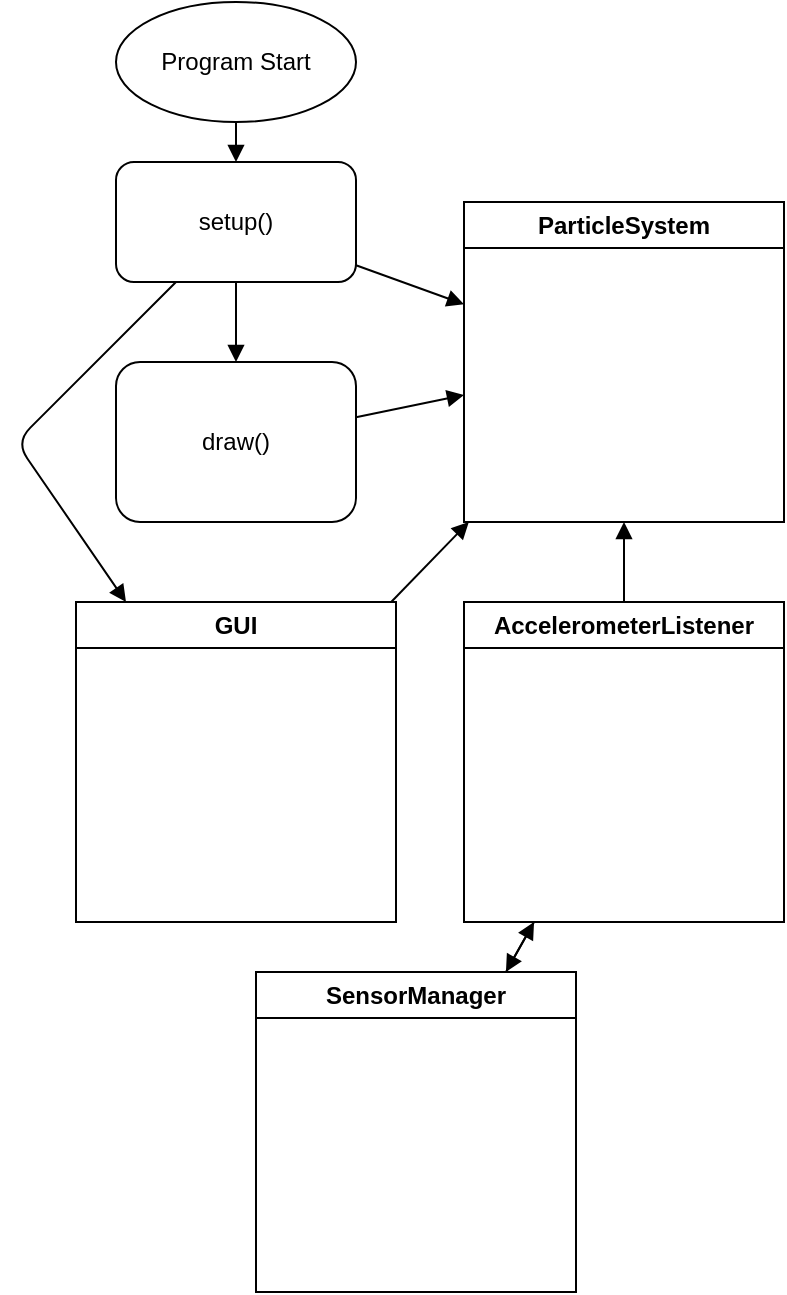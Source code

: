 <mxfile version="26.2.13">
  <diagram id="C5RBs43oDa-KdzZeNtuy" name="Page-1">
    <mxGraphModel dx="1428" dy="750" grid="1" gridSize="10" guides="1" tooltips="1" connect="1" arrows="1" fold="1" page="1" pageScale="1" pageWidth="827" pageHeight="1169" math="0" shadow="0">
      <root>
        <mxCell id="0" />
        <mxCell id="1" parent="0" />
        <mxCell id="2" value="Program Start" style="ellipse;whiteSpace=wrap;html=1;" vertex="1" parent="1">
          <mxGeometry x="80" y="20" width="120" height="60" as="geometry" />
        </mxCell>
        <mxCell id="3" value="setup()" style="rounded=1;whiteSpace=wrap;html=1;" vertex="1" parent="1">
          <mxGeometry x="80" y="100" width="120" height="60" as="geometry" />
        </mxCell>
        <mxCell id="4" value="draw()" style="rounded=1;whiteSpace=wrap;html=1;" vertex="1" parent="1">
          <mxGeometry x="80" y="200" width="120" height="80" as="geometry" />
        </mxCell>
        <mxCell id="5" value="GUI" style="swimlane;whiteSpace=wrap;html=1;" vertex="1" parent="1">
          <mxGeometry x="60" y="320" width="160" height="160" as="geometry" />
        </mxCell>
        <mxCell id="6" value="ParticleSystem" style="swimlane;whiteSpace=wrap;html=1;" vertex="1" parent="1">
          <mxGeometry x="254" y="120" width="160" height="160" as="geometry" />
        </mxCell>
        <mxCell id="7" value="AccelerometerListener" style="swimlane;whiteSpace=wrap;html=1;" vertex="1" parent="1">
          <mxGeometry x="254" y="320" width="160" height="160" as="geometry" />
        </mxCell>
        <mxCell id="8" value="SensorManager" style="swimlane;whiteSpace=wrap;html=1;" vertex="1" parent="1">
          <mxGeometry x="150" y="505" width="160" height="160" as="geometry" />
        </mxCell>
        <mxCell id="9" style="endArrow=block;" edge="1" parent="1" source="2" target="3">
          <mxGeometry relative="1" as="geometry" />
        </mxCell>
        <mxCell id="10" style="endArrow=block;" edge="1" parent="1" source="3" target="4">
          <mxGeometry relative="1" as="geometry" />
        </mxCell>
        <mxCell id="11" style="endArrow=block;" edge="1" parent="1" source="3" target="5">
          <mxGeometry relative="1" as="geometry">
            <Array as="points">
              <mxPoint x="30" y="240" />
            </Array>
          </mxGeometry>
        </mxCell>
        <mxCell id="12" style="endArrow=block;" edge="1" parent="1" source="3" target="6">
          <mxGeometry relative="1" as="geometry" />
        </mxCell>
        <mxCell id="13" style="endArrow=block;" edge="1" parent="1" source="4" target="6">
          <mxGeometry relative="1" as="geometry" />
        </mxCell>
        <mxCell id="14" style="endArrow=block;" edge="1" parent="1" source="5" target="6">
          <mxGeometry relative="1" as="geometry" />
        </mxCell>
        <mxCell id="15" style="endArrow=block;" edge="1" parent="1" source="7" target="8">
          <mxGeometry relative="1" as="geometry" />
        </mxCell>
        <mxCell id="16" style="endArrow=block;" edge="1" parent="1" source="8" target="7">
          <mxGeometry relative="1" as="geometry" />
        </mxCell>
        <mxCell id="17" style="endArrow=block;" edge="1" parent="1" source="7" target="6">
          <mxGeometry relative="1" as="geometry" />
        </mxCell>
      </root>
    </mxGraphModel>
  </diagram>
</mxfile>

